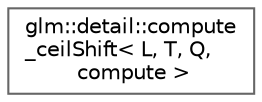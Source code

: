 digraph "Graphical Class Hierarchy"
{
 // LATEX_PDF_SIZE
  bgcolor="transparent";
  edge [fontname=Helvetica,fontsize=10,labelfontname=Helvetica,labelfontsize=10];
  node [fontname=Helvetica,fontsize=10,shape=box,height=0.2,width=0.4];
  rankdir="LR";
  Node0 [id="Node000000",label="glm::detail::compute\l_ceilShift\< L, T, Q,\l compute \>",height=0.2,width=0.4,color="grey40", fillcolor="white", style="filled",URL="$structglm_1_1detail_1_1compute__ceil_shift.html",tooltip=" "];
}
